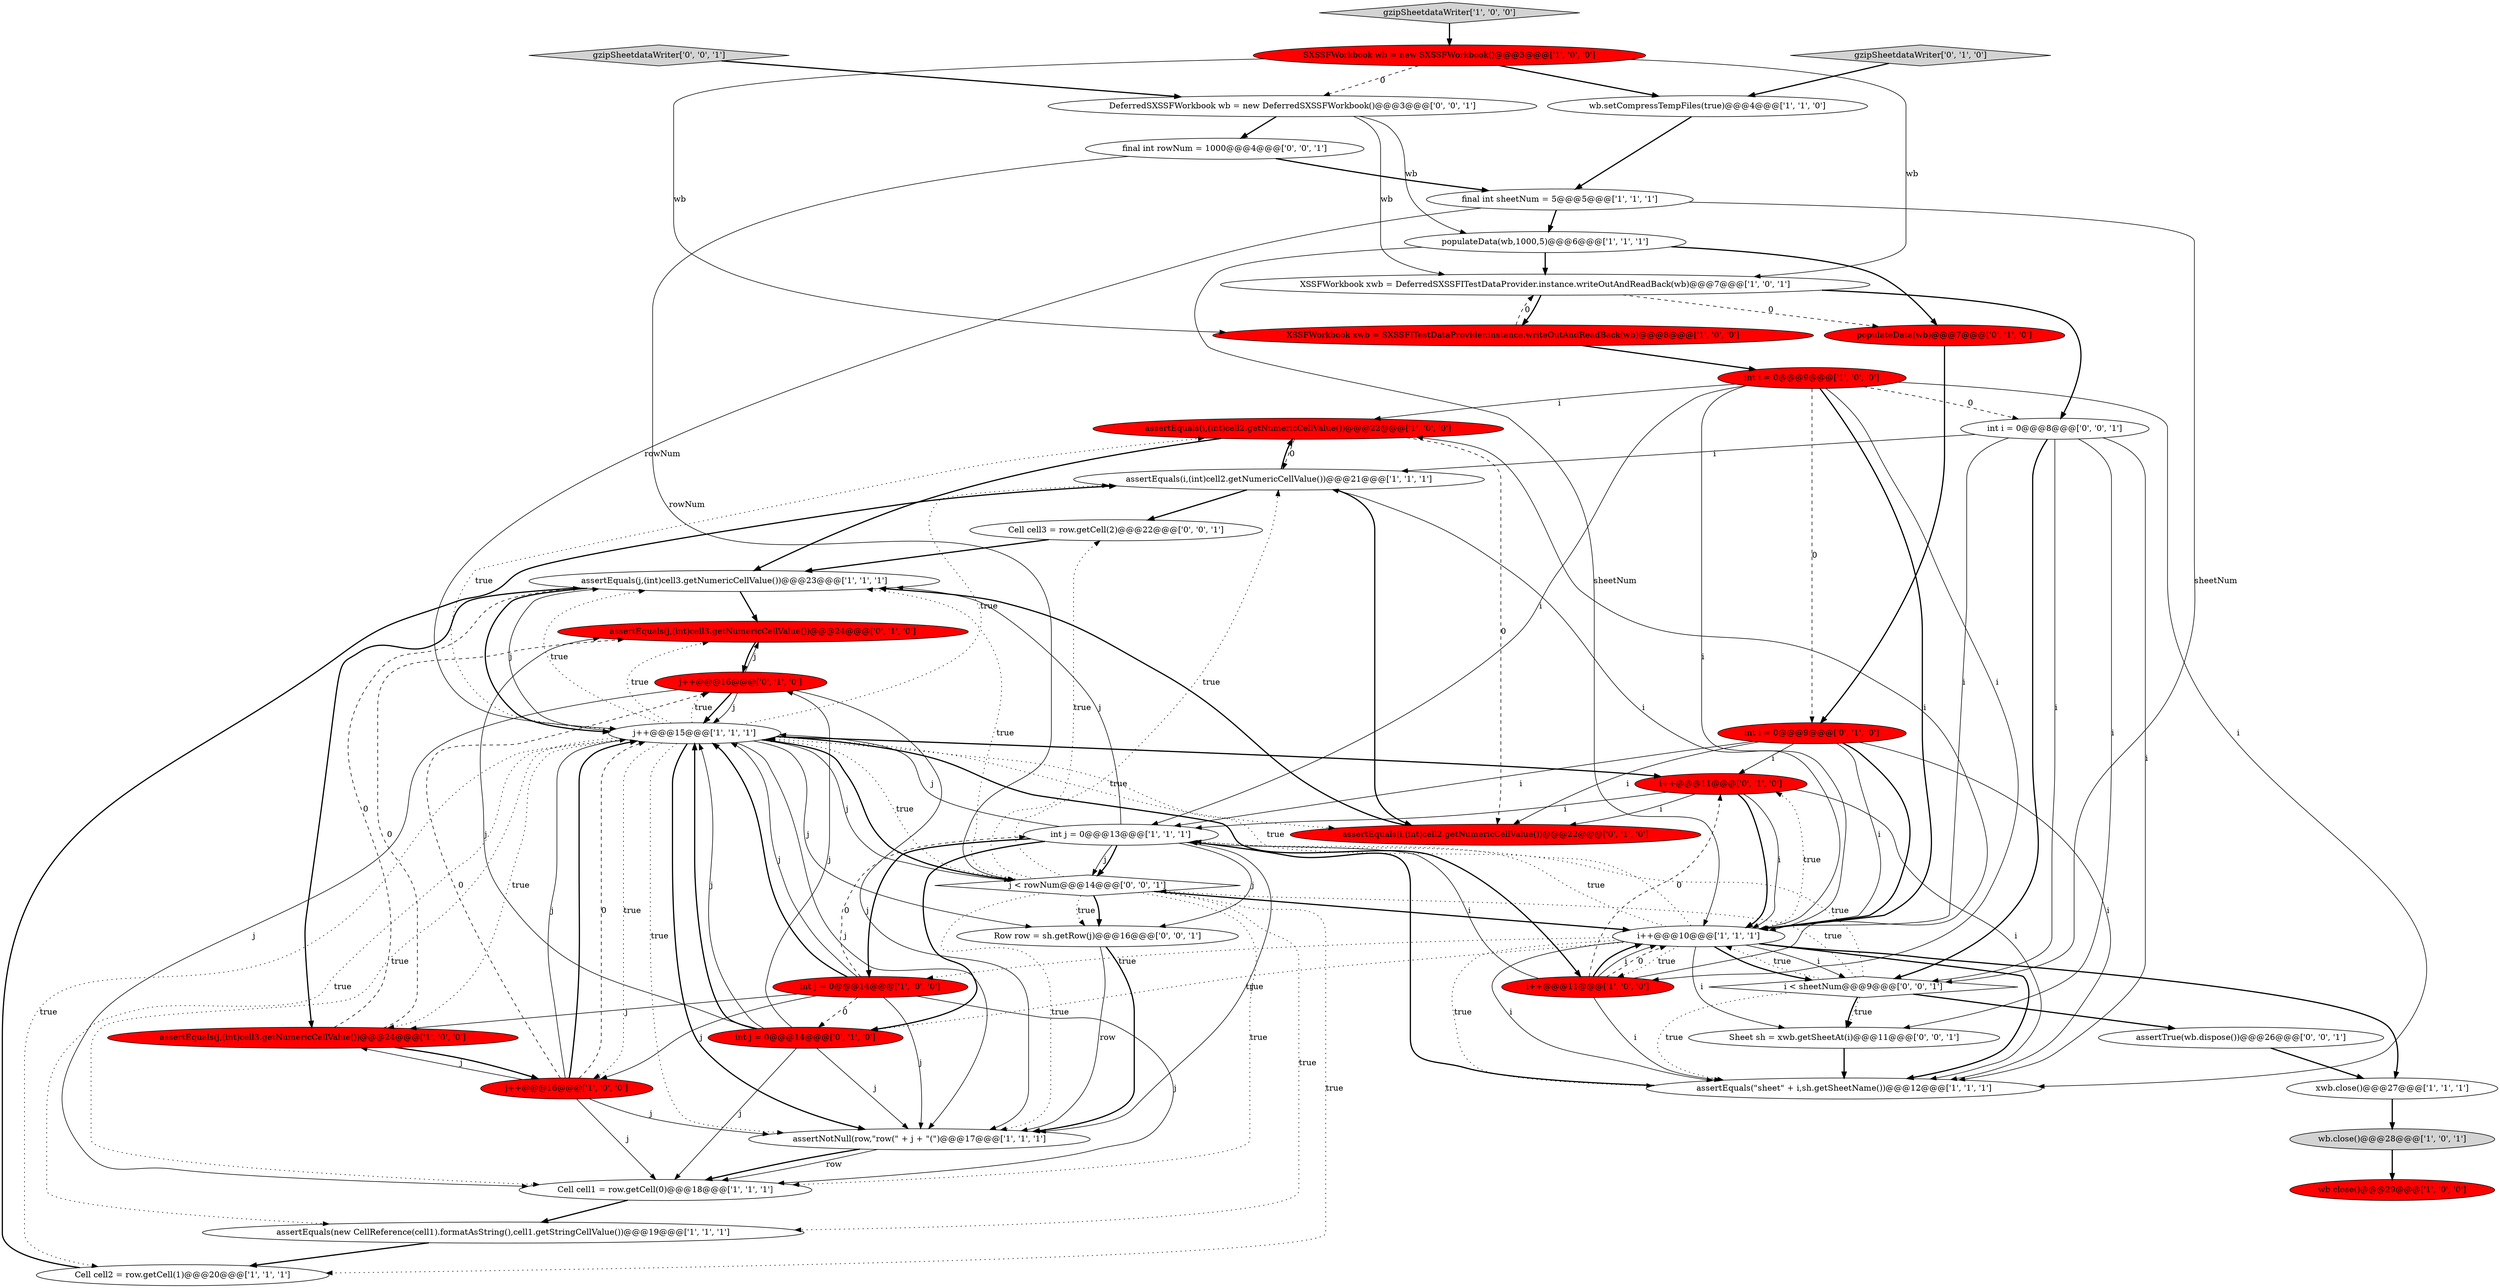 digraph {
8 [style = filled, label = "assertEquals(i,(int)cell2.getNumericCellValue())@@@22@@@['1', '0', '0']", fillcolor = red, shape = ellipse image = "AAA1AAABBB1BBB"];
17 [style = filled, label = "int j = 0@@@14@@@['1', '0', '0']", fillcolor = red, shape = ellipse image = "AAA1AAABBB1BBB"];
26 [style = filled, label = "assertEquals(j,(int)cell3.getNumericCellValue())@@@24@@@['0', '1', '0']", fillcolor = red, shape = ellipse image = "AAA1AAABBB2BBB"];
14 [style = filled, label = "assertEquals(i,(int)cell2.getNumericCellValue())@@@21@@@['1', '1', '1']", fillcolor = white, shape = ellipse image = "AAA0AAABBB1BBB"];
27 [style = filled, label = "populateData(wb)@@@7@@@['0', '1', '0']", fillcolor = red, shape = ellipse image = "AAA1AAABBB2BBB"];
13 [style = filled, label = "j++@@@16@@@['1', '0', '0']", fillcolor = red, shape = ellipse image = "AAA1AAABBB1BBB"];
37 [style = filled, label = "i < sheetNum@@@9@@@['0', '0', '1']", fillcolor = white, shape = diamond image = "AAA0AAABBB3BBB"];
22 [style = filled, label = "XSSFWorkbook xwb = SXSSFITestDataProvider.instance.writeOutAndReadBack(wb)@@@8@@@['1', '0', '0']", fillcolor = red, shape = ellipse image = "AAA1AAABBB1BBB"];
23 [style = filled, label = "int j = 0@@@13@@@['1', '1', '1']", fillcolor = white, shape = ellipse image = "AAA0AAABBB1BBB"];
5 [style = filled, label = "wb.close()@@@28@@@['1', '0', '1']", fillcolor = lightgray, shape = ellipse image = "AAA0AAABBB1BBB"];
19 [style = filled, label = "i++@@@10@@@['1', '1', '1']", fillcolor = white, shape = ellipse image = "AAA0AAABBB1BBB"];
21 [style = filled, label = "SXSSFWorkbook wb = new SXSSFWorkbook()@@@3@@@['1', '0', '0']", fillcolor = red, shape = ellipse image = "AAA1AAABBB1BBB"];
38 [style = filled, label = "assertTrue(wb.dispose())@@@26@@@['0', '0', '1']", fillcolor = white, shape = ellipse image = "AAA0AAABBB3BBB"];
32 [style = filled, label = "gzipSheetdataWriter['0', '1', '0']", fillcolor = lightgray, shape = diamond image = "AAA0AAABBB2BBB"];
2 [style = filled, label = "assertNotNull(row,\"row(\" + j + \"(\")@@@17@@@['1', '1', '1']", fillcolor = white, shape = ellipse image = "AAA0AAABBB1BBB"];
10 [style = filled, label = "xwb.close()@@@27@@@['1', '1', '1']", fillcolor = white, shape = ellipse image = "AAA0AAABBB1BBB"];
28 [style = filled, label = "assertEquals(i,(int)cell2.getNumericCellValue())@@@22@@@['0', '1', '0']", fillcolor = red, shape = ellipse image = "AAA1AAABBB2BBB"];
6 [style = filled, label = "gzipSheetdataWriter['1', '0', '0']", fillcolor = lightgray, shape = diamond image = "AAA0AAABBB1BBB"];
30 [style = filled, label = "j++@@@16@@@['0', '1', '0']", fillcolor = red, shape = ellipse image = "AAA1AAABBB2BBB"];
36 [style = filled, label = "Cell cell3 = row.getCell(2)@@@22@@@['0', '0', '1']", fillcolor = white, shape = ellipse image = "AAA0AAABBB3BBB"];
16 [style = filled, label = "populateData(wb,1000,5)@@@6@@@['1', '1', '1']", fillcolor = white, shape = ellipse image = "AAA0AAABBB1BBB"];
24 [style = filled, label = "assertEquals(j,(int)cell3.getNumericCellValue())@@@23@@@['1', '1', '1']", fillcolor = white, shape = ellipse image = "AAA0AAABBB1BBB"];
33 [style = filled, label = "int j = 0@@@14@@@['0', '1', '0']", fillcolor = red, shape = ellipse image = "AAA1AAABBB2BBB"];
40 [style = filled, label = "j < rowNum@@@14@@@['0', '0', '1']", fillcolor = white, shape = diamond image = "AAA0AAABBB3BBB"];
4 [style = filled, label = "i++@@@11@@@['1', '0', '0']", fillcolor = red, shape = ellipse image = "AAA1AAABBB1BBB"];
20 [style = filled, label = "Cell cell1 = row.getCell(0)@@@18@@@['1', '1', '1']", fillcolor = white, shape = ellipse image = "AAA0AAABBB1BBB"];
31 [style = filled, label = "int i = 0@@@9@@@['0', '1', '0']", fillcolor = red, shape = ellipse image = "AAA1AAABBB2BBB"];
34 [style = filled, label = "Row row = sh.getRow(j)@@@16@@@['0', '0', '1']", fillcolor = white, shape = ellipse image = "AAA0AAABBB3BBB"];
25 [style = filled, label = "final int sheetNum = 5@@@5@@@['1', '1', '1']", fillcolor = white, shape = ellipse image = "AAA0AAABBB1BBB"];
29 [style = filled, label = "i++@@@11@@@['0', '1', '0']", fillcolor = red, shape = ellipse image = "AAA1AAABBB2BBB"];
42 [style = filled, label = "int i = 0@@@8@@@['0', '0', '1']", fillcolor = white, shape = ellipse image = "AAA0AAABBB3BBB"];
18 [style = filled, label = "assertEquals(j,(int)cell3.getNumericCellValue())@@@24@@@['1', '0', '0']", fillcolor = red, shape = ellipse image = "AAA1AAABBB1BBB"];
3 [style = filled, label = "XSSFWorkbook xwb = DeferredSXSSFITestDataProvider.instance.writeOutAndReadBack(wb)@@@7@@@['1', '0', '1']", fillcolor = white, shape = ellipse image = "AAA0AAABBB1BBB"];
15 [style = filled, label = "wb.close()@@@29@@@['1', '0', '0']", fillcolor = red, shape = ellipse image = "AAA1AAABBB1BBB"];
7 [style = filled, label = "int i = 0@@@9@@@['1', '0', '0']", fillcolor = red, shape = ellipse image = "AAA1AAABBB1BBB"];
41 [style = filled, label = "Sheet sh = xwb.getSheetAt(i)@@@11@@@['0', '0', '1']", fillcolor = white, shape = ellipse image = "AAA0AAABBB3BBB"];
11 [style = filled, label = "j++@@@15@@@['1', '1', '1']", fillcolor = white, shape = ellipse image = "AAA0AAABBB1BBB"];
9 [style = filled, label = "assertEquals(new CellReference(cell1).formatAsString(),cell1.getStringCellValue())@@@19@@@['1', '1', '1']", fillcolor = white, shape = ellipse image = "AAA0AAABBB1BBB"];
12 [style = filled, label = "assertEquals(\"sheet\" + i,sh.getSheetName())@@@12@@@['1', '1', '1']", fillcolor = white, shape = ellipse image = "AAA0AAABBB1BBB"];
39 [style = filled, label = "final int rowNum = 1000@@@4@@@['0', '0', '1']", fillcolor = white, shape = ellipse image = "AAA0AAABBB3BBB"];
35 [style = filled, label = "DeferredSXSSFWorkbook wb = new DeferredSXSSFWorkbook()@@@3@@@['0', '0', '1']", fillcolor = white, shape = ellipse image = "AAA0AAABBB3BBB"];
43 [style = filled, label = "gzipSheetdataWriter['0', '0', '1']", fillcolor = lightgray, shape = diamond image = "AAA0AAABBB3BBB"];
0 [style = filled, label = "wb.setCompressTempFiles(true)@@@4@@@['1', '1', '0']", fillcolor = white, shape = ellipse image = "AAA0AAABBB1BBB"];
1 [style = filled, label = "Cell cell2 = row.getCell(1)@@@20@@@['1', '1', '1']", fillcolor = white, shape = ellipse image = "AAA0AAABBB1BBB"];
20->9 [style = bold, label=""];
25->37 [style = solid, label="sheetNum"];
19->37 [style = solid, label="i"];
23->11 [style = solid, label="j"];
31->19 [style = solid, label="i"];
19->41 [style = solid, label="i"];
31->23 [style = solid, label="i"];
32->0 [style = bold, label=""];
11->2 [style = solid, label="j"];
11->1 [style = dotted, label="true"];
35->3 [style = solid, label="wb"];
34->2 [style = solid, label="row"];
30->2 [style = solid, label="j"];
11->29 [style = bold, label=""];
5->15 [style = bold, label=""];
7->23 [style = solid, label="i"];
14->28 [style = bold, label=""];
17->11 [style = solid, label="j"];
40->36 [style = dotted, label="true"];
7->4 [style = solid, label="i"];
13->11 [style = solid, label="j"];
40->9 [style = dotted, label="true"];
16->19 [style = solid, label="sheetNum"];
7->42 [style = dashed, label="0"];
33->20 [style = solid, label="j"];
33->11 [style = bold, label=""];
30->11 [style = bold, label=""];
11->2 [style = dotted, label="true"];
23->33 [style = bold, label=""];
36->24 [style = bold, label=""];
34->2 [style = bold, label=""];
43->35 [style = bold, label=""];
0->25 [style = bold, label=""];
24->11 [style = bold, label=""];
37->38 [style = bold, label=""];
19->11 [style = dotted, label="true"];
11->28 [style = dotted, label="true"];
29->12 [style = solid, label="i"];
23->17 [style = bold, label=""];
11->8 [style = dotted, label="true"];
39->40 [style = solid, label="rowNum"];
13->20 [style = solid, label="j"];
11->24 [style = solid, label="j"];
16->3 [style = bold, label=""];
4->12 [style = solid, label="i"];
2->20 [style = bold, label=""];
25->11 [style = solid, label="rowNum"];
21->0 [style = bold, label=""];
33->11 [style = solid, label="j"];
19->12 [style = bold, label=""];
30->20 [style = solid, label="j"];
19->17 [style = dotted, label="true"];
4->19 [style = bold, label=""];
11->14 [style = dotted, label="true"];
19->33 [style = dotted, label="true"];
31->12 [style = solid, label="i"];
27->31 [style = bold, label=""];
2->20 [style = solid, label="row"];
37->19 [style = dotted, label="true"];
40->34 [style = bold, label=""];
11->13 [style = dotted, label="true"];
42->41 [style = solid, label="i"];
40->2 [style = dotted, label="true"];
8->28 [style = dashed, label="0"];
40->20 [style = dotted, label="true"];
24->18 [style = bold, label=""];
13->11 [style = bold, label=""];
22->7 [style = bold, label=""];
4->8 [style = solid, label="i"];
7->19 [style = solid, label="i"];
19->37 [style = bold, label=""];
11->26 [style = dotted, label="true"];
42->14 [style = solid, label="i"];
33->30 [style = solid, label="j"];
7->12 [style = solid, label="i"];
4->23 [style = solid, label="i"];
19->29 [style = dotted, label="true"];
37->41 [style = dotted, label="true"];
19->4 [style = dotted, label="true"];
4->19 [style = solid, label="i"];
13->18 [style = solid, label="j"];
30->26 [style = solid, label="j"];
28->24 [style = bold, label=""];
14->8 [style = bold, label=""];
22->3 [style = dashed, label="0"];
39->25 [style = bold, label=""];
17->23 [style = dashed, label="0"];
9->1 [style = bold, label=""];
13->2 [style = solid, label="j"];
13->11 [style = dashed, label="0"];
21->22 [style = solid, label="wb"];
11->24 [style = dotted, label="true"];
14->36 [style = bold, label=""];
17->13 [style = solid, label="j"];
8->24 [style = bold, label=""];
40->34 [style = dotted, label="true"];
42->37 [style = bold, label=""];
11->40 [style = solid, label="j"];
7->31 [style = dashed, label="0"];
16->27 [style = bold, label=""];
11->30 [style = dotted, label="true"];
6->21 [style = bold, label=""];
37->41 [style = bold, label=""];
3->27 [style = dashed, label="0"];
11->4 [style = bold, label=""];
35->39 [style = bold, label=""];
40->19 [style = bold, label=""];
19->12 [style = dotted, label="true"];
19->10 [style = bold, label=""];
11->9 [style = dotted, label="true"];
17->33 [style = dashed, label="0"];
8->14 [style = dashed, label="0"];
25->16 [style = bold, label=""];
3->42 [style = bold, label=""];
42->12 [style = solid, label="i"];
40->14 [style = dotted, label="true"];
24->26 [style = bold, label=""];
11->20 [style = dotted, label="true"];
10->5 [style = bold, label=""];
29->19 [style = bold, label=""];
21->3 [style = solid, label="wb"];
33->2 [style = solid, label="j"];
40->1 [style = dotted, label="true"];
4->19 [style = dashed, label="0"];
23->24 [style = solid, label="j"];
41->12 [style = bold, label=""];
21->35 [style = dashed, label="0"];
7->8 [style = solid, label="i"];
7->19 [style = bold, label=""];
29->28 [style = solid, label="i"];
31->19 [style = bold, label=""];
18->24 [style = dashed, label="0"];
17->2 [style = solid, label="j"];
23->40 [style = solid, label="j"];
38->10 [style = bold, label=""];
19->14 [style = solid, label="i"];
23->2 [style = solid, label="j"];
42->19 [style = solid, label="i"];
40->24 [style = dotted, label="true"];
19->23 [style = dotted, label="true"];
37->12 [style = dotted, label="true"];
30->11 [style = solid, label="j"];
11->18 [style = dotted, label="true"];
17->20 [style = solid, label="j"];
3->22 [style = bold, label=""];
11->40 [style = bold, label=""];
11->2 [style = bold, label=""];
31->29 [style = solid, label="i"];
42->37 [style = solid, label="i"];
26->30 [style = bold, label=""];
19->12 [style = solid, label="i"];
40->11 [style = dotted, label="true"];
23->40 [style = bold, label=""];
23->34 [style = solid, label="j"];
18->13 [style = bold, label=""];
29->23 [style = solid, label="i"];
1->14 [style = bold, label=""];
12->23 [style = bold, label=""];
35->16 [style = solid, label="wb"];
37->23 [style = dotted, label="true"];
37->40 [style = dotted, label="true"];
4->29 [style = dashed, label="0"];
33->26 [style = solid, label="j"];
17->18 [style = solid, label="j"];
29->19 [style = solid, label="i"];
13->30 [style = dashed, label="0"];
18->26 [style = dashed, label="0"];
11->34 [style = solid, label="j"];
17->11 [style = bold, label=""];
31->28 [style = solid, label="i"];
}
